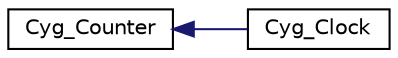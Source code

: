 digraph "Graphical Class Hierarchy"
{
  edge [fontname="Helvetica",fontsize="10",labelfontname="Helvetica",labelfontsize="10"];
  node [fontname="Helvetica",fontsize="10",shape=record];
  rankdir="LR";
  Node1 [label="Cyg_Counter",height=0.2,width=0.4,color="black", fillcolor="white", style="filled",URL="$class_cyg___counter.html"];
  Node1 -> Node2 [dir="back",color="midnightblue",fontsize="10",style="solid",fontname="Helvetica"];
  Node2 [label="Cyg_Clock",height=0.2,width=0.4,color="black", fillcolor="white", style="filled",URL="$class_cyg___clock.html"];
}
